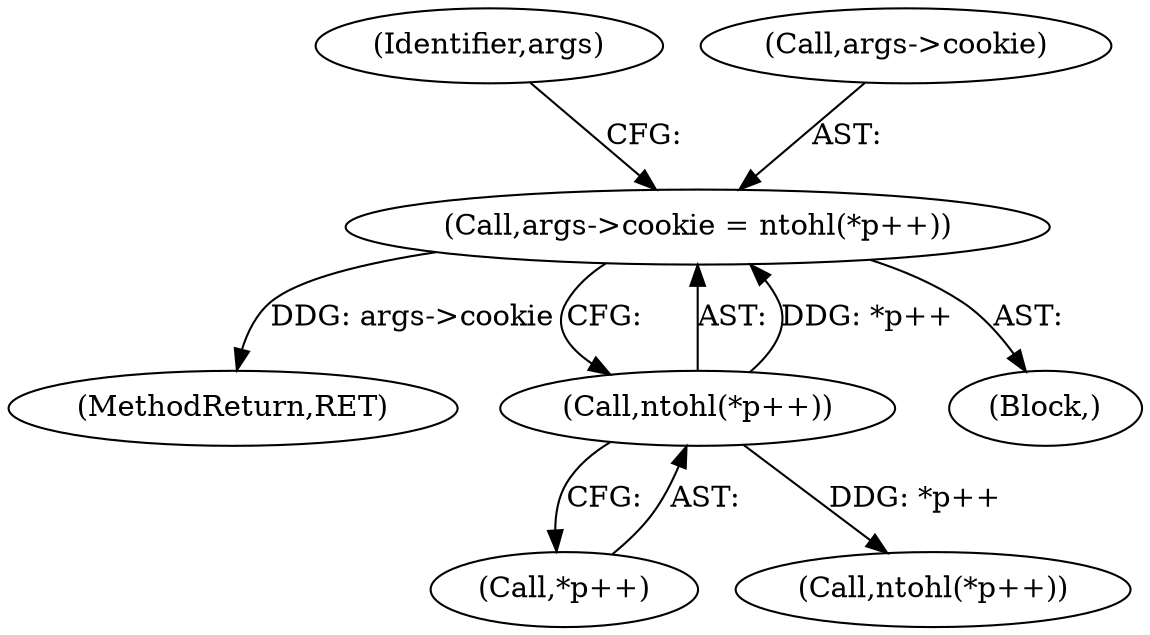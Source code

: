 digraph "0_linux_c70422f760c120480fee4de6c38804c72aa26bc1_16@pointer" {
"1000118" [label="(Call,args->cookie = ntohl(*p++))"];
"1000122" [label="(Call,ntohl(*p++))"];
"1000122" [label="(Call,ntohl(*p++))"];
"1000123" [label="(Call,*p++)"];
"1000158" [label="(MethodReturn,RET)"];
"1000118" [label="(Call,args->cookie = ntohl(*p++))"];
"1000130" [label="(Call,ntohl(*p++))"];
"1000128" [label="(Identifier,args)"];
"1000104" [label="(Block,)"];
"1000119" [label="(Call,args->cookie)"];
"1000118" -> "1000104"  [label="AST: "];
"1000118" -> "1000122"  [label="CFG: "];
"1000119" -> "1000118"  [label="AST: "];
"1000122" -> "1000118"  [label="AST: "];
"1000128" -> "1000118"  [label="CFG: "];
"1000118" -> "1000158"  [label="DDG: args->cookie"];
"1000122" -> "1000118"  [label="DDG: *p++"];
"1000122" -> "1000123"  [label="CFG: "];
"1000123" -> "1000122"  [label="AST: "];
"1000122" -> "1000130"  [label="DDG: *p++"];
}
